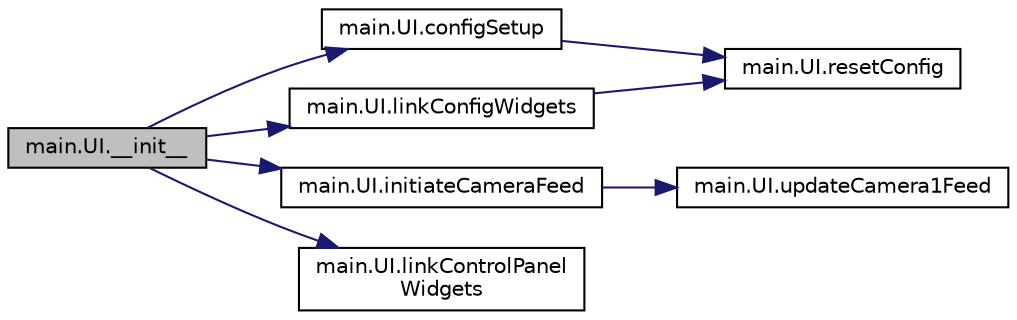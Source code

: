 digraph "main.UI.__init__"
{
 // LATEX_PDF_SIZE
  edge [fontname="Helvetica",fontsize="10",labelfontname="Helvetica",labelfontsize="10"];
  node [fontname="Helvetica",fontsize="10",shape=record];
  rankdir="LR";
  Node1 [label="main.UI.__init__",height=0.2,width=0.4,color="black", fillcolor="grey75", style="filled", fontcolor="black",tooltip=" "];
  Node1 -> Node2 [color="midnightblue",fontsize="10",style="solid",fontname="Helvetica"];
  Node2 [label="main.UI.configSetup",height=0.2,width=0.4,color="black", fillcolor="white", style="filled",URL="$classmain_1_1_u_i.html#add9307a7f11ba93aa6e7a074a5514a7a",tooltip=" "];
  Node2 -> Node3 [color="midnightblue",fontsize="10",style="solid",fontname="Helvetica"];
  Node3 [label="main.UI.resetConfig",height=0.2,width=0.4,color="black", fillcolor="white", style="filled",URL="$classmain_1_1_u_i.html#a6ac1bdef42efb345f1b6ecfda7ebbace",tooltip=" "];
  Node1 -> Node4 [color="midnightblue",fontsize="10",style="solid",fontname="Helvetica"];
  Node4 [label="main.UI.initiateCameraFeed",height=0.2,width=0.4,color="black", fillcolor="white", style="filled",URL="$classmain_1_1_u_i.html#a16e94903479e6aeb027ffda06eb4668e",tooltip=" "];
  Node4 -> Node5 [color="midnightblue",fontsize="10",style="solid",fontname="Helvetica"];
  Node5 [label="main.UI.updateCamera1Feed",height=0.2,width=0.4,color="black", fillcolor="white", style="filled",URL="$classmain_1_1_u_i.html#a9c8058338101feba3ac37f114bea0cf9",tooltip=" "];
  Node1 -> Node6 [color="midnightblue",fontsize="10",style="solid",fontname="Helvetica"];
  Node6 [label="main.UI.linkConfigWidgets",height=0.2,width=0.4,color="black", fillcolor="white", style="filled",URL="$classmain_1_1_u_i.html#ab2fbdb605bc71c5e7fc26e79697b3bb1",tooltip=" "];
  Node6 -> Node3 [color="midnightblue",fontsize="10",style="solid",fontname="Helvetica"];
  Node1 -> Node7 [color="midnightblue",fontsize="10",style="solid",fontname="Helvetica"];
  Node7 [label="main.UI.linkControlPanel\lWidgets",height=0.2,width=0.4,color="black", fillcolor="white", style="filled",URL="$classmain_1_1_u_i.html#a8933f6b028ca8b28e2d7cd6289b8e6fb",tooltip=" "];
}
